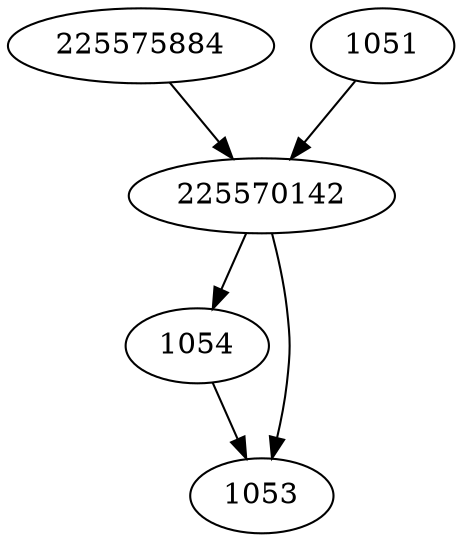 strict digraph  {
225575884;
1054;
1051;
1053;
225570142;
225575884 -> 225570142;
1054 -> 1053;
1051 -> 225570142;
225570142 -> 1053;
225570142 -> 1054;
}
